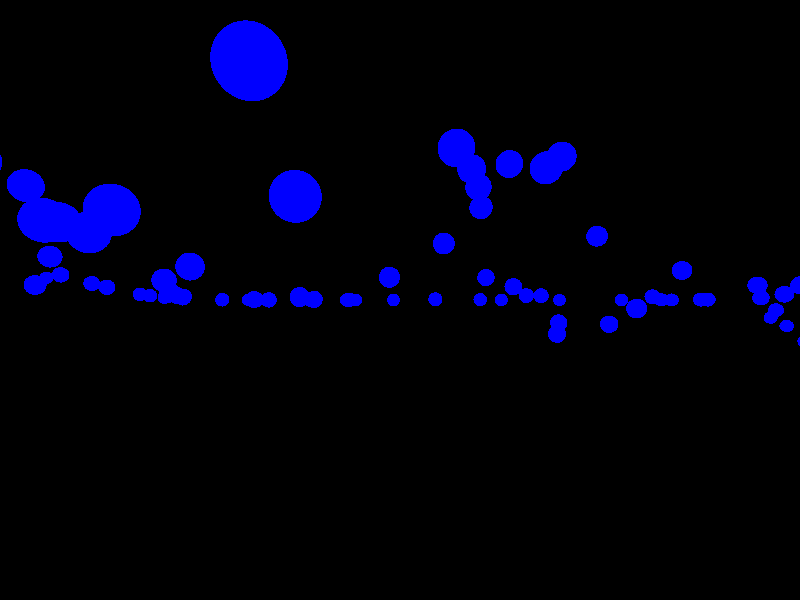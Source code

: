 union {
  sphere
  {
    <-13.000000,-0.017315,-13.400000>, 0.2
    texture{ pigment{ rgb<0.000000,0.000000,1.000000> } }
  }
  sphere
  {
    <10.200000,0.511480,-9.600000>, 0.2
    texture{ pigment{ rgb<0.000000,0.000000,1.000000> } }
  }
  sphere
  {
    <16.000000,0.391421,-4.600000>, 0.2
    texture{ pigment{ rgb<0.000000,0.000000,1.000000> } }
  }
  sphere
  {
    <-16.200000,0.000813,0.400000>, 0.2
    texture{ pigment{ rgb<0.000000,0.000000,1.000000> } }
  }
  sphere
  {
    <-3.400000,0.012496,14.000000>, 0.2
    texture{ pigment{ rgb<0.000000,0.000000,1.000000> } }
  }
  sphere
  {
    <-15.600000,0.000189,-2.200000>, 0.2
    texture{ pigment{ rgb<0.000000,0.000000,1.000000> } }
  }
  sphere
  {
    <7.400000,0.010811,-17.600000>, 0.2
    texture{ pigment{ rgb<0.000000,0.000000,1.000000> } }
  }
  sphere
  {
    <-0.200000,1.231775,-6.400000>, 0.2
    texture{ pigment{ rgb<0.000000,0.000000,1.000000> } }
  }
  sphere
  {
    <18.200000,1.353447,1.400000>, 0.2
    texture{ pigment{ rgb<0.000000,0.000000,1.000000> } }
  }
  sphere
  {
    <18.200000,1.651952,-0.200000>, 0.2
    texture{ pigment{ rgb<0.000000,0.000000,1.000000> } }
  }
  sphere
  {
    <-16.200000,2.607938,-12.800000>, 0.2
    texture{ pigment{ rgb<0.000000,0.000000,1.000000> } }
  }
  sphere
  {
    <-8.800000,2.309317,5.000000>, 0.2
    texture{ pigment{ rgb<0.000000,0.000000,1.000000> } }
  }
  sphere
  {
    <-19.000000,0.125892,7.200000>, 0.2
    texture{ pigment{ rgb<0.000000,0.000000,1.000000> } }
  }
  sphere
  {
    <7.800000,2.655475,-4.800000>, 0.2
    texture{ pigment{ rgb<0.000000,0.000000,1.000000> } }
  }
  sphere
  {
    <-4.800000,0.021436,-5.800000>, 0.2
    texture{ pigment{ rgb<0.000000,0.000000,1.000000> } }
  }
  sphere
  {
    <19.600000,-1.155915,5.000000>, 0.2
    texture{ pigment{ rgb<0.000000,0.000000,1.000000> } }
  }
  sphere
  {
    <-18.600000,-0.094427,-8.200000>, 0.2
    texture{ pigment{ rgb<0.000000,0.000000,1.000000> } }
  }
  sphere
  {
    <-2.600000,0.000295,17.400000>, 0.2
    texture{ pigment{ rgb<0.000000,0.000000,1.000000> } }
  }
  sphere
  {
    <16.000000,1.742410,9.800000>, 0.2
    texture{ pigment{ rgb<0.000000,0.000000,1.000000> } }
  }
  sphere
  {
    <-12.600000,-0.236121,-9.800000>, 0.2
    texture{ pigment{ rgb<0.000000,0.000000,1.000000> } }
  }
  sphere
  {
    <13.200000,1.984635,-7.200000>, 0.2
    texture{ pigment{ rgb<0.000000,0.000000,1.000000> } }
  }
  sphere
  {
    <19.200000,0.405962,-13.400000>, 0.2
    texture{ pigment{ rgb<0.000000,0.000000,1.000000> } }
  }
  sphere
  {
    <-13.200000,1.040852,18.600000>, 0.2
    texture{ pigment{ rgb<0.000000,0.000000,1.000000> } }
  }
  sphere
  {
    <5.000000,0.039457,-11.800000>, 0.2
    texture{ pigment{ rgb<0.000000,0.000000,1.000000> } }
  }
  sphere
  {
    <-4.000000,-0.485255,-9.000000>, 0.2
    texture{ pigment{ rgb<0.000000,0.000000,1.000000> } }
  }
  sphere
  {
    <1.000000,0.186870,-15.000000>, 0.2
    texture{ pigment{ rgb<0.000000,0.000000,1.000000> } }
  }
  sphere
  {
    <5.400000,0.039261,-15.800000>, 0.2
    texture{ pigment{ rgb<0.000000,0.000000,1.000000> } }
  }
  sphere
  {
    <-12.000000,-0.272487,-13.200000>, 0.2
    texture{ pigment{ rgb<0.000000,0.000000,1.000000> } }
  }
  sphere
  {
    <-6.800000,2.021884,1.200000>, 0.2
    texture{ pigment{ rgb<0.000000,0.000000,1.000000> } }
  }
  sphere
  {
    <5.600000,0.312458,-0.600000>, 0.2
    texture{ pigment{ rgb<0.000000,0.000000,1.000000> } }
  }
  sphere
  {
    <-13.800000,0.001727,-0.800000>, 0.2
    texture{ pigment{ rgb<0.000000,0.000000,1.000000> } }
  }
  sphere
  {
    <4.600000,-0.213667,3.600000>, 0.2
    texture{ pigment{ rgb<0.000000,0.000000,1.000000> } }
  }
  sphere
  {
    <10.000000,-0.000581,-16.800000>, 0.2
    texture{ pigment{ rgb<0.000000,0.000000,1.000000> } }
  }
  sphere
  {
    <-14.800000,0.046354,2.200000>, 0.2
    texture{ pigment{ rgb<0.000000,0.000000,1.000000> } }
  }
  sphere
  {
    <-8.800000,0.407150,-13.200000>, 0.2
    texture{ pigment{ rgb<0.000000,0.000000,1.000000> } }
  }
  sphere
  {
    <6.400000,1.688200,-5.000000>, 0.2
    texture{ pigment{ rgb<0.000000,0.000000,1.000000> } }
  }
  sphere
  {
    <-3.400000,0.003808,15.600000>, 0.2
    texture{ pigment{ rgb<0.000000,0.000000,1.000000> } }
  }
  sphere
  {
    <17.800000,0.422052,11.400000>, 0.2
    texture{ pigment{ rgb<0.000000,0.000000,1.000000> } }
  }
  sphere
  {
    <-1.000000,0.851593,-6.400000>, 0.2
    texture{ pigment{ rgb<0.000000,0.000000,1.000000> } }
  }
  sphere
  {
    <19.800000,0.051398,-15.200000>, 0.2
    texture{ pigment{ rgb<0.000000,0.000000,1.000000> } }
  }
  sphere
  {
    <8.600000,0.002271,-19.200000>, 0.2
    texture{ pigment{ rgb<0.000000,0.000000,1.000000> } }
  }
  sphere
  {
    <-13.000000,-0.031004,-6.600000>, 0.2
    texture{ pigment{ rgb<0.000000,0.000000,1.000000> } }
  }
  sphere
  {
    <-12.000000,0.061102,17.600000>, 0.2
    texture{ pigment{ rgb<0.000000,0.000000,1.000000> } }
  }
  sphere
  {
    <15.400000,0.603529,-4.800000>, 0.2
    texture{ pigment{ rgb<0.000000,0.000000,1.000000> } }
  }
  sphere
  {
    <-19.800000,-0.677165,-18.000000>, 0.2
    texture{ pigment{ rgb<0.000000,0.000000,1.000000> } }
  }
  sphere
  {
    <19.400000,0.000312,-19.400000>, 0.2
    texture{ pigment{ rgb<0.000000,0.000000,1.000000> } }
  }
  sphere
  {
    <-12.200000,0.324862,12.400000>, 0.2
    texture{ pigment{ rgb<0.000000,0.000000,1.000000> } }
  }
  sphere
  {
    <5.200000,0.157310,-17.400000>, 0.2
    texture{ pigment{ rgb<0.000000,0.000000,1.000000> } }
  }
  sphere
  {
    <9.600000,0.060716,16.000000>, 0.2
    texture{ pigment{ rgb<0.000000,0.000000,1.000000> } }
  }
  sphere
  {
    <12.600000,0.822946,-2.000000>, 0.2
    texture{ pigment{ rgb<0.000000,0.000000,1.000000> } }
  }
  sphere
  {
    <18.400000,0.000309,-19.600000>, 0.2
    texture{ pigment{ rgb<0.000000,0.000000,1.000000> } }
  }
  sphere
  {
    <-6.000000,0.621378,-19.200000>, 0.2
    texture{ pigment{ rgb<0.000000,0.000000,1.000000> } }
  }
  sphere
  {
    <12.000000,-1.234161,17.800000>, 0.2
    texture{ pigment{ rgb<0.000000,0.000000,1.000000> } }
  }
  sphere
  {
    <-4.000000,0.334792,10.200000>, 0.2
    texture{ pigment{ rgb<0.000000,0.000000,1.000000> } }
  }
  sphere
  {
    <-0.800000,0.793006,4.600000>, 0.2
    texture{ pigment{ rgb<0.000000,0.000000,1.000000> } }
  }
  sphere
  {
    <14.400000,2.213384,10.800000>, 0.2
    texture{ pigment{ rgb<0.000000,0.000000,1.000000> } }
  }
  sphere
  {
    <13.800000,0.793222,-10.000000>, 0.2
    texture{ pigment{ rgb<0.000000,0.000000,1.000000> } }
  }
  sphere
  {
    <12.800000,1.122638,-3.400000>, 0.2
    texture{ pigment{ rgb<0.000000,0.000000,1.000000> } }
  }
  sphere
  {
    <19.200000,1.125204,-10.400000>, 0.2
    texture{ pigment{ rgb<0.000000,0.000000,1.000000> } }
  }
  sphere
  {
    <-10.800000,2.623882,5.400000>, 0.2
    texture{ pigment{ rgb<0.000000,0.000000,1.000000> } }
  }
  sphere
  {
    <-8.200000,0.489902,-13.400000>, 0.2
    texture{ pigment{ rgb<0.000000,0.000000,1.000000> } }
  }
  sphere
  {
    <-2.800000,-0.288424,-10.400000>, 0.2
    texture{ pigment{ rgb<0.000000,0.000000,1.000000> } }
  }
  sphere
  {
    <4.400000,0.642080,-4.600000>, 0.2
    texture{ pigment{ rgb<0.000000,0.000000,1.000000> } }
  }
  sphere
  {
    <-1.600000,0.000280,18.000000>, 0.2
    texture{ pigment{ rgb<0.000000,0.000000,1.000000> } }
  }
  sphere
  {
    <15.800000,1.026267,13.800000>, 0.2
    texture{ pigment{ rgb<0.000000,0.000000,1.000000> } }
  }
  sphere
  {
    <2.600000,0.304759,13.800000>, 0.2
    texture{ pigment{ rgb<0.000000,0.000000,1.000000> } }
  }
  sphere
  {
    <-4.600000,1.408926,7.400000>, 0.2
    texture{ pigment{ rgb<0.000000,0.000000,1.000000> } }
  }
  sphere
  {
    <-17.000000,-0.576394,17.600000>, 0.2
    texture{ pigment{ rgb<0.000000,0.000000,1.000000> } }
  }
  sphere
  {
    <3.400000,-1.585330,2.600000>, 0.2
    texture{ pigment{ rgb<0.000000,0.000000,1.000000> } }
  }
  sphere
  {
    <-11.400000,3.065513,-17.200000>, 0.2
    texture{ pigment{ rgb<0.000000,0.000000,1.000000> } }
  }
  sphere
  {
    <-18.800000,0.000022,-1.400000>, 0.2
    texture{ pigment{ rgb<0.000000,0.000000,1.000000> } }
  }
  sphere
  {
    <-5.000000,1.223088,-17.800000>, 0.2
    texture{ pigment{ rgb<0.000000,0.000000,1.000000> } }
  }
  sphere
  {
    <-5.000000,1.684680,7.200000>, 0.2
    texture{ pigment{ rgb<0.000000,0.000000,1.000000> } }
  }
  sphere
  {
    <-7.200000,2.437326,8.200000>, 0.2
    texture{ pigment{ rgb<0.000000,0.000000,1.000000> } }
  }
  sphere
  {
    <1.400000,1.603465,10.400000>, 0.2
    texture{ pigment{ rgb<0.000000,0.000000,1.000000> } }
  }
  sphere
  {
    <4.600000,0.296163,5.200000>, 0.2
    texture{ pigment{ rgb<0.000000,0.000000,1.000000> } }
  }
  sphere
  {
    <12.000000,0.009707,-14.400000>, 0.2
    texture{ pigment{ rgb<0.000000,0.000000,1.000000> } }
  }
  sphere
  {
    <-2.000000,0.269489,-9.200000>, 0.2
    texture{ pigment{ rgb<0.000000,0.000000,1.000000> } }
  }
  sphere
  {
    <9.600000,0.630474,7.800000>, 0.2
    texture{ pigment{ rgb<0.000000,0.000000,1.000000> } }
  }
  sphere
  {
    <1.000000,1.833058,8.400000>, 0.2
    texture{ pigment{ rgb<0.000000,0.000000,1.000000> } }
  }
  sphere
  {
    <-13.400000,0.519137,4.000000>, 0.2
    texture{ pigment{ rgb<0.000000,0.000000,1.000000> } }
  }
  sphere
  {
    <16.800000,1.519495,8.600000>, 0.2
    texture{ pigment{ rgb<0.000000,0.000000,1.000000> } }
  }
  sphere
  {
    <-9.000000,0.363885,-0.600000>, 0.2
    texture{ pigment{ rgb<0.000000,0.000000,1.000000> } }
  }
  sphere
  {
    <-19.000000,1.490905,12.800000>, 0.2
    texture{ pigment{ rgb<0.000000,0.000000,1.000000> } }
  }
  sphere
  {
    <-11.000000,1.679854,-15.800000>, 0.2
    texture{ pigment{ rgb<0.000000,0.000000,1.000000> } }
  }
  sphere
  {
    <-12.600000,0.314855,2.600000>, 0.2
    texture{ pigment{ rgb<0.000000,0.000000,1.000000> } }
  }
  sphere
  {
    <13.200000,1.910619,11.600000>, 0.2
    texture{ pigment{ rgb<0.000000,0.000000,1.000000> } }
  }
  sphere
  {
    <15.600000,1.416194,6.000000>, 0.2
    texture{ pigment{ rgb<0.000000,0.000000,1.000000> } }
  }
  sphere
  {
    <13.200000,0.761904,15.200000>, 0.2
    texture{ pigment{ rgb<0.000000,0.000000,1.000000> } }
  }
  sphere
  {
    <1.000000,2.002393,-0.800000>, 0.2
    texture{ pigment{ rgb<0.000000,0.000000,1.000000> } }
  }
  sphere
  {
    <7.800000,1.357374,1.800000>, 0.2
    texture{ pigment{ rgb<0.000000,0.000000,1.000000> } }
  }
  sphere
  {
    <11.400000,0.729624,2.000000>, 0.2
    texture{ pigment{ rgb<0.000000,0.000000,1.000000> } }
  }
  sphere
  {
    <-19.200000,0.177673,-7.800000>, 0.2
    texture{ pigment{ rgb<0.000000,0.000000,1.000000> } }
  }
  sphere
  {
    <13.200000,2.092203,11.200000>, 0.2
    texture{ pigment{ rgb<0.000000,0.000000,1.000000> } }
  }
  sphere
  {
    <-14.400000,0.066433,2.200000>, 0.2
    texture{ pigment{ rgb<0.000000,0.000000,1.000000> } }
  }
  sphere
  {
    <14.400000,-1.546022,-16.400000>, 0.2
    texture{ pigment{ rgb<0.000000,0.000000,1.000000> } }
  }
  sphere
  {
    <15.000000,-0.274150,-15.400000>, 0.2
    texture{ pigment{ rgb<0.000000,0.000000,1.000000> } }
  }
  sphere
  {
    <2.400000,0.537955,-10.400000>, 0.2
    texture{ pigment{ rgb<0.000000,0.000000,1.000000> } }
  }
  sphere
  {
    <-14.000000,0.011550,-5.000000>, 0.2
    texture{ pigment{ rgb<0.000000,0.000000,1.000000> } }
  }
  sphere
  {
    <1.800000,1.256037,-9.200000>, 0.2
    texture{ pigment{ rgb<0.000000,0.000000,1.000000> } }
  }
  sphere
  {
    <14.600000,1.370334,12.800000>, 0.2
    texture{ pigment{ rgb<0.000000,0.000000,1.000000> } }
  }
  sphere
  {
    <-3.600000,0.007979,15.000000>, 0.2
    texture{ pigment{ rgb<0.000000,0.000000,1.000000> } }
  }
  sphere
  {
    <-11.400000,0.005747,-2.600000>, 0.2
    texture{ pigment{ rgb<0.000000,0.000000,1.000000> } }
  }
  sphere
  {
    <3.800000,1.233072,11.600000>, 0.2
    texture{ pigment{ rgb<0.000000,0.000000,1.000000> } }
  }
  sphere
  {
    <-2.000000,0.015514,14.000000>, 0.2
    texture{ pigment{ rgb<0.000000,0.000000,1.000000> } }
  }
  sphere
  {
    <-7.200000,2.444895,6.000000>, 0.2
    texture{ pigment{ rgb<0.000000,0.000000,1.000000> } }
  }
  sphere
  {
    <-18.800000,0.003677,20.000000>, 0.2
    texture{ pigment{ rgb<0.000000,0.000000,1.000000> } }
  }
  sphere
  {
    <-14.400000,1.164911,-12.600000>, 0.2
    texture{ pigment{ rgb<0.000000,0.000000,1.000000> } }
  }
  sphere
  {
    <10.600000,1.080066,8.200000>, 0.2
    texture{ pigment{ rgb<0.000000,0.000000,1.000000> } }
  }
  sphere
  {
    <-7.200000,1.794541,3.200000>, 0.2
    texture{ pigment{ rgb<0.000000,0.000000,1.000000> } }
  }
  sphere
  {
    <-3.000000,0.000186,18.000000>, 0.2
    texture{ pigment{ rgb<0.000000,0.000000,1.000000> } }
  }
  sphere
  {
    <15.600000,0.779499,-2.400000>, 0.2
    texture{ pigment{ rgb<0.000000,0.000000,1.000000> } }
  }
  sphere
  {
    <-14.400000,2.799961,12.000000>, 0.2
    texture{ pigment{ rgb<0.000000,0.000000,1.000000> } }
  }
  sphere
  {
    <-7.200000,0.080976,18.400000>, 0.2
    texture{ pigment{ rgb<0.000000,0.000000,1.000000> } }
  }
  sphere
  {
    <3.800000,0.116664,16.200000>, 0.2
    texture{ pigment{ rgb<0.000000,0.000000,1.000000> } }
  }
  sphere
  {
    <-11.600000,-1.564119,-8.000000>, 0.2
    texture{ pigment{ rgb<0.000000,0.000000,1.000000> } }
  }
  sphere
  {
    <-13.800000,0.694595,5.000000>, 0.2
    texture{ pigment{ rgb<0.000000,0.000000,1.000000> } }
  }
  sphere
  {
    <9.000000,0.000795,-18.000000>, 0.2
    texture{ pigment{ rgb<0.000000,0.000000,1.000000> } }
  }
  sphere
  {
    <-13.400000,0.002700,-0.800000>, 0.2
    texture{ pigment{ rgb<0.000000,0.000000,1.000000> } }
  }
  sphere
  {
    <-1.600000,0.578814,-6.400000>, 0.2
    texture{ pigment{ rgb<0.000000,0.000000,1.000000> } }
  }
  sphere
  {
    <-6.800000,-1.364411,-9.200000>, 0.2
    texture{ pigment{ rgb<0.000000,0.000000,1.000000> } }
  }
  sphere
  {
    <3.000000,1.166630,-5.800000>, 0.2
    texture{ pigment{ rgb<0.000000,0.000000,1.000000> } }
  }
  sphere
  {
    <5.200000,0.476904,5.000000>, 0.2
    texture{ pigment{ rgb<0.000000,0.000000,1.000000> } }
  }
  sphere
  {
    <-7.200000,0.064292,-3.600000>, 0.2
    texture{ pigment{ rgb<0.000000,0.000000,1.000000> } }
  }
  sphere
  {
    <18.600000,0.023434,18.800000>, 0.2
    texture{ pigment{ rgb<0.000000,0.000000,1.000000> } }
  }
  sphere
  {
    <-2.400000,1.110407,-17.200000>, 0.2
    texture{ pigment{ rgb<0.000000,0.000000,1.000000> } }
  }
  sphere
  {
    <3.200000,0.002238,19.000000>, 0.2
    texture{ pigment{ rgb<0.000000,0.000000,1.000000> } }
  }
  sphere
  {
    <10.400000,0.026452,-12.400000>, 0.2
    texture{ pigment{ rgb<0.000000,0.000000,1.000000> } }
  }
  sphere
  {
    <0.600000,1.169990,-9.200000>, 0.2
    texture{ pigment{ rgb<0.000000,0.000000,1.000000> } }
  }
  sphere
  {
    <0.600000,0.948928,-9.600000>, 0.2
    texture{ pigment{ rgb<0.000000,0.000000,1.000000> } }
  }
  sphere
  {
    <-7.600000,0.003465,-5.400000>, 0.2
    texture{ pigment{ rgb<0.000000,0.000000,1.000000> } }
  }
  sphere
  {
    <-13.400000,0.011314,-5.400000>, 0.2
    texture{ pigment{ rgb<0.000000,0.000000,1.000000> } }
  }
  sphere
  {
    <-13.000000,1.391152,-17.400000>, 0.2
    texture{ pigment{ rgb<0.000000,0.000000,1.000000> } }
  }
  sphere
  {
    <11.000000,0.844574,0.000000>, 0.2
    texture{ pigment{ rgb<0.000000,0.000000,1.000000> } }
  }
  sphere
  {
    <6.800000,0.088362,16.200000>, 0.2
    texture{ pigment{ rgb<0.000000,0.000000,1.000000> } }
  }
  sphere
  {
    <0.800000,0.335191,-15.600000>, 0.2
    texture{ pigment{ rgb<0.000000,0.000000,1.000000> } }
  }
  sphere
  {
    <-19.600000,-0.039214,17.600000>, 0.2
    texture{ pigment{ rgb<0.000000,0.000000,1.000000> } }
  }
  sphere
  {
    <-8.200000,-1.200565,-9.000000>, 0.2
    texture{ pigment{ rgb<0.000000,0.000000,1.000000> } }
  }
  sphere
  {
    <-7.800000,1.332957,0.800000>, 0.2
    texture{ pigment{ rgb<0.000000,0.000000,1.000000> } }
  }
  sphere
  {
    <18.600000,0.014576,19.200000>, 0.2
    texture{ pigment{ rgb<0.000000,0.000000,1.000000> } }
  }
  sphere
  {
    <1.200000,1.131273,-5.800000>, 0.2
    texture{ pigment{ rgb<0.000000,0.000000,1.000000> } }
  }
  sphere
  {
    <1.000000,1.655824,-6.400000>, 0.2
    texture{ pigment{ rgb<0.000000,0.000000,1.000000> } }
  }
  sphere
  {
    <-3.000000,0.479169,8.600000>, 0.2
    texture{ pigment{ rgb<0.000000,0.000000,1.000000> } }
  }
  sphere
  {
    <12.800000,0.323603,-11.200000>, 0.2
    texture{ pigment{ rgb<0.000000,0.000000,1.000000> } }
  }
  sphere
  {
    <16.600000,1.829929,0.800000>, 0.2
    texture{ pigment{ rgb<0.000000,0.000000,1.000000> } }
  }
  sphere
  {
    <8.600000,0.146119,-10.600000>, 0.2
    texture{ pigment{ rgb<0.000000,0.000000,1.000000> } }
  }
  sphere
  {
    <17.800000,0.445426,10.800000>, 0.2
    texture{ pigment{ rgb<0.000000,0.000000,1.000000> } }
  }
  sphere
  {
    <-6.600000,0.315646,-2.400000>, 0.2
    texture{ pigment{ rgb<0.000000,0.000000,1.000000> } }
  }
  sphere
  {
    <-11.400000,0.001770,-3.600000>, 0.2
    texture{ pigment{ rgb<0.000000,0.000000,1.000000> } }
  }
  sphere
  {
    <-18.400000,0.006989,19.800000>, 0.2
    texture{ pigment{ rgb<0.000000,0.000000,1.000000> } }
  }
  sphere
  {
    <-16.000000,0.238674,18.600000>, 0.2
    texture{ pigment{ rgb<0.000000,0.000000,1.000000> } }
  }
  sphere
  {
    <-4.000000,1.876381,-16.400000>, 0.2
    texture{ pigment{ rgb<0.000000,0.000000,1.000000> } }
  }
  sphere
  {
    <-19.800000,0.045630,-6.000000>, 0.2
    texture{ pigment{ rgb<0.000000,0.000000,1.000000> } }
  }
  sphere
  {
    <-11.800000,0.013123,-1.200000>, 0.2
    texture{ pigment{ rgb<0.000000,0.000000,1.000000> } }
  }
  sphere
  {
    <-11.400000,5.056843,7.800000>, 0.2
    texture{ pigment{ rgb<0.000000,0.000000,1.000000> } }
  }
  sphere
  {
    <-0.800000,1.165696,-18.400000>, 0.2
    texture{ pigment{ rgb<0.000000,0.000000,1.000000> } }
  }
  sphere
  {
    <6.400000,0.799936,2.000000>, 0.2
    texture{ pigment{ rgb<0.000000,0.000000,1.000000> } }
  }
  sphere
  {
    <-0.200000,0.432359,11.400000>, 0.2
    texture{ pigment{ rgb<0.000000,0.000000,1.000000> } }
  }
  sphere
  {
    <19.800000,0.009502,18.400000>, 0.2
    texture{ pigment{ rgb<0.000000,0.000000,1.000000> } }
  }
  sphere
  {
    <-5.000000,0.001450,19.800000>, 0.2
    texture{ pigment{ rgb<0.000000,0.000000,1.000000> } }
  }
  sphere
  {
    <16.200000,0.140466,18.600000>, 0.2
    texture{ pigment{ rgb<0.000000,0.000000,1.000000> } }
  }
  sphere
  {
    <5.000000,0.139187,-10.600000>, 0.2
    texture{ pigment{ rgb<0.000000,0.000000,1.000000> } }
  }
  sphere
  {
    <13.200000,-1.530316,18.600000>, 0.2
    texture{ pigment{ rgb<0.000000,0.000000,1.000000> } }
  }
  sphere
  {
    <-7.600000,0.330239,15.600000>, 0.2
    texture{ pigment{ rgb<0.000000,0.000000,1.000000> } }
  }
  sphere
  {
    <4.800000,-0.557257,13.800000>, 0.2
    texture{ pigment{ rgb<0.000000,0.000000,1.000000> } }
  }
  sphere
  {
    <-13.200000,-0.210558,-8.200000>, 0.2
    texture{ pigment{ rgb<0.000000,0.000000,1.000000> } }
  }
  sphere
  {
    <-4.400000,-1.817582,-10.200000>, 0.2
    texture{ pigment{ rgb<0.000000,0.000000,1.000000> } }
  }
  sphere
  {
    <-15.000000,0.114083,-16.800000>, 0.2
    texture{ pigment{ rgb<0.000000,0.000000,1.000000> } }
  }
  sphere
  {
    <1.800000,1.630135,7.400000>, 0.2
    texture{ pigment{ rgb<0.000000,0.000000,1.000000> } }
  }
  sphere
  {
    <8.800000,0.325142,13.200000>, 0.2
    texture{ pigment{ rgb<0.000000,0.000000,1.000000> } }
  }
  sphere
  {
    <8.600000,0.908727,-8.600000>, 0.2
    texture{ pigment{ rgb<0.000000,0.000000,1.000000> } }
  }
  sphere
  {
    <-3.000000,0.652542,5.800000>, 0.2
    texture{ pigment{ rgb<0.000000,0.000000,1.000000> } }
  }
  sphere
  {
    <-18.600000,0.100260,-6.600000>, 0.2
    texture{ pigment{ rgb<0.000000,0.000000,1.000000> } }
  }
  sphere
  {
    <-17.400000,2.657842,-13.200000>, 0.2
    texture{ pigment{ rgb<0.000000,0.000000,1.000000> } }
  }
  sphere
  {
    <11.600000,0.553968,5.600000>, 0.2
    texture{ pigment{ rgb<0.000000,0.000000,1.000000> } }
  }
  sphere
  {
    <5.200000,0.035114,-11.800000>, 0.2
    texture{ pigment{ rgb<0.000000,0.000000,1.000000> } }
  }
  sphere
  {
    <-7.200000,1.847953,2.800000>, 0.2
    texture{ pigment{ rgb<0.000000,0.000000,1.000000> } }
  }
  sphere
  {
    <-14.000000,0.914145,-12.400000>, 0.2
    texture{ pigment{ rgb<0.000000,0.000000,1.000000> } }
  }
  sphere
  {
    <3.600000,-0.262543,4.200000>, 0.2
    texture{ pigment{ rgb<0.000000,0.000000,1.000000> } }
  }
  sphere
  {
    <-6.400000,0.795466,11.000000>, 0.2
    texture{ pigment{ rgb<0.000000,0.000000,1.000000> } }
  }
  sphere
  {
    <16.200000,1.829009,0.000000>, 0.2
    texture{ pigment{ rgb<0.000000,0.000000,1.000000> } }
  }
  sphere
  {
    <-8.200000,0.439977,16.000000>, 0.2
    texture{ pigment{ rgb<0.000000,0.000000,1.000000> } }
  }
  sphere
  {
    <-17.400000,3.340432,-11.000000>, 0.2
    texture{ pigment{ rgb<0.000000,0.000000,1.000000> } }
  }
  sphere
  {
    <4.400000,0.109113,-11.200000>, 0.2
    texture{ pigment{ rgb<0.000000,0.000000,1.000000> } }
  }
  sphere
  {
    <-17.000000,0.032381,-5.000000>, 0.2
    texture{ pigment{ rgb<0.000000,0.000000,1.000000> } }
  }
  sphere
  {
    <14.800000,0.637592,-2.600000>, 0.2
    texture{ pigment{ rgb<0.000000,0.000000,1.000000> } }
  }
  sphere
  {
    <16.600000,0.346871,-6.000000>, 0.2
    texture{ pigment{ rgb<0.000000,0.000000,1.000000> } }
  }
  sphere
  {
    <19.200000,0.127226,12.400000>, 0.2
    texture{ pigment{ rgb<0.000000,0.000000,1.000000> } }
  }
  sphere
  {
    <19.800000,-0.306650,2.600000>, 0.2
    texture{ pigment{ rgb<0.000000,0.000000,1.000000> } }
  }
  sphere
  {
    <-7.400000,0.126176,17.800000>, 0.2
    texture{ pigment{ rgb<0.000000,0.000000,1.000000> } }
  }
  sphere
  {
    <4.000000,0.167052,-11.000000>, 0.2
    texture{ pigment{ rgb<0.000000,0.000000,1.000000> } }
  }
  sphere
  {
    <-20.000000,0.595526,-14.400000>, 0.2
    texture{ pigment{ rgb<0.000000,0.000000,1.000000> } }
  }
  sphere
  {
    <1.000000,2.193588,-0.200000>, 0.2
    texture{ pigment{ rgb<0.000000,0.000000,1.000000> } }
  }
  sphere
  {
    <2.800000,0.113372,-15.000000>, 0.2
    texture{ pigment{ rgb<0.000000,0.000000,1.000000> } }
  }
  sphere
  {
    <0.600000,1.620198,6.400000>, 0.2
    texture{ pigment{ rgb<0.000000,0.000000,1.000000> } }
  }
  sphere
  {
    <-3.800000,0.055564,-7.400000>, 0.2
    texture{ pigment{ rgb<0.000000,0.000000,1.000000> } }
  }
  sphere
  {
    <6.000000,0.629403,12.800000>, 0.2
    texture{ pigment{ rgb<0.000000,0.000000,1.000000> } }
  }
  sphere
  {
    <-13.000000,0.001706,-1.600000>, 0.2
    texture{ pigment{ rgb<0.000000,0.000000,1.000000> } }
  }
  sphere
  {
    <-0.400000,1.472170,-19.400000>, 0.2
    texture{ pigment{ rgb<0.000000,0.000000,1.000000> } }
  }
  sphere
  {
    <-11.600000,4.834506,8.600000>, 0.2
    texture{ pigment{ rgb<0.000000,0.000000,1.000000> } }
  }
  sphere
  {
    <15.000000,0.620570,-2.800000>, 0.2
    texture{ pigment{ rgb<0.000000,0.000000,1.000000> } }
  }
  sphere
  {
    <7.400000,1.787271,-7.000000>, 0.2
    texture{ pigment{ rgb<0.000000,0.000000,1.000000> } }
  }
  sphere
  {
    <-6.200000,0.003470,-6.000000>, 0.2
    texture{ pigment{ rgb<0.000000,0.000000,1.000000> } }
  }
  sphere
  {
    <2.000000,1.585594,-6.200000>, 0.2
    texture{ pigment{ rgb<0.000000,0.000000,1.000000> } }
  }
  sphere
  {
    <-17.200000,0.400068,7.400000>, 0.2
    texture{ pigment{ rgb<0.000000,0.000000,1.000000> } }
  }
  sphere
  {
    <-12.800000,1.424453,15.800000>, 0.2
    texture{ pigment{ rgb<0.000000,0.000000,1.000000> } }
  }
  sphere
  {
    <9.600000,0.442534,12.000000>, 0.2
    texture{ pigment{ rgb<0.000000,0.000000,1.000000> } }
  }
  sphere
  {
    <-0.200000,0.000261,19.000000>, 0.2
    texture{ pigment{ rgb<0.000000,0.000000,1.000000> } }
  }
  sphere
  {
    <-8.600000,-0.055145,-11.800000>, 0.2
    texture{ pigment{ rgb<0.000000,0.000000,1.000000> } }
  }
  sphere
  {
    <-13.000000,0.001984,-15.400000>, 0.2
    texture{ pigment{ rgb<0.000000,0.000000,1.000000> } }
  }
  sphere
  {
    <10.600000,0.902051,0.400000>, 0.2
    texture{ pigment{ rgb<0.000000,0.000000,1.000000> } }
  }
  sphere
  {
    <8.200000,0.000444,-15.000000>, 0.2
    texture{ pigment{ rgb<0.000000,0.000000,1.000000> } }
  }
  sphere
  {
    <-7.400000,0.304046,12.200000>, 0.2
    texture{ pigment{ rgb<0.000000,0.000000,1.000000> } }
  }
  sphere
  {
    <-2.200000,0.688542,4.600000>, 0.2
    texture{ pigment{ rgb<0.000000,0.000000,1.000000> } }
  }
  sphere
  {
    <-15.000000,0.532060,5.600000>, 0.2
    texture{ pigment{ rgb<0.000000,0.000000,1.000000> } }
  }
  sphere
  {
    <1.600000,1.993198,8.800000>, 0.2
    texture{ pigment{ rgb<0.000000,0.000000,1.000000> } }
  }
  sphere
  {
    <1.200000,0.611511,-16.400000>, 0.2
    texture{ pigment{ rgb<0.000000,0.000000,1.000000> } }
  }
  sphere
  {
    <16.000000,1.296262,-12.400000>, 0.2
    texture{ pigment{ rgb<0.000000,0.000000,1.000000> } }
  }
  sphere
  {
    <10.800000,2.499221,-4.800000>, 0.2
    texture{ pigment{ rgb<0.000000,0.000000,1.000000> } }
  }
  sphere
  {
    <10.000000,0.016176,-12.600000>, 0.2
    texture{ pigment{ rgb<0.000000,0.000000,1.000000> } }
  }
  sphere
  {
    <12.800000,0.420376,0.600000>, 0.2
    texture{ pigment{ rgb<0.000000,0.000000,1.000000> } }
  }
  sphere
  {
    <-7.600000,-0.678449,-11.200000>, 0.2
    texture{ pigment{ rgb<0.000000,0.000000,1.000000> } }
  }
  sphere
  {
    <7.200000,0.001261,-14.600000>, 0.2
    texture{ pigment{ rgb<0.000000,0.000000,1.000000> } }
  }
  sphere
  {
    <-4.400000,1.773655,-16.800000>, 0.2
    texture{ pigment{ rgb<0.000000,0.000000,1.000000> } }
  }
  sphere
  {
    <2.800000,0.031441,-13.200000>, 0.2
    texture{ pigment{ rgb<0.000000,0.000000,1.000000> } }
  }
  sphere
  {
    <18.400000,0.665437,2.400000>, 0.2
    texture{ pigment{ rgb<0.000000,0.000000,1.000000> } }
  }
  sphere
  {
    <9.200000,0.000276,-16.800000>, 0.2
    texture{ pigment{ rgb<0.000000,0.000000,1.000000> } }
  }
  sphere
  {
    <3.600000,-0.784538,13.800000>, 0.2
    texture{ pigment{ rgb<0.000000,0.000000,1.000000> } }
  }
  sphere
  {
    <-15.000000,-0.722515,-19.600000>, 0.2
    texture{ pigment{ rgb<0.000000,0.000000,1.000000> } }
  }
  sphere
  {
    <17.000000,0.029530,19.600000>, 0.2
    texture{ pigment{ rgb<0.000000,0.000000,1.000000> } }
  }
  sphere
  {
    <13.800000,-0.034446,-19.800000>, 0.2
    texture{ pigment{ rgb<0.000000,0.000000,1.000000> } }
  }
  sphere
  {
    <13.200000,0.358833,2.200000>, 0.2
    texture{ pigment{ rgb<0.000000,0.000000,1.000000> } }
  }
  sphere
  {
    <-6.000000,0.047292,16.600000>, 0.2
    texture{ pigment{ rgb<0.000000,0.000000,1.000000> } }
  }
  sphere
  {
    <2.000000,0.520703,14.000000>, 0.2
    texture{ pigment{ rgb<0.000000,0.000000,1.000000> } }
  }
  sphere
  {
    <-10.200000,3.737689,-17.000000>, 0.2
    texture{ pigment{ rgb<0.000000,0.000000,1.000000> } }
  }
  sphere
  {
    <18.000000,1.673899,0.800000>, 0.2
    texture{ pigment{ rgb<0.000000,0.000000,1.000000> } }
  }
  sphere
  {
    <-13.600000,0.000343,-2.400000>, 0.2
    texture{ pigment{ rgb<0.000000,0.000000,1.000000> } }
  }
  sphere
  {
    <-13.000000,-0.170959,-15.200000>, 0.2
    texture{ pigment{ rgb<0.000000,0.000000,1.000000> } }
  }
  sphere
  {
    <3.400000,0.118704,16.200000>, 0.2
    texture{ pigment{ rgb<0.000000,0.000000,1.000000> } }
  }
  sphere
  {
    <8.800000,2.922975,-5.200000>, 0.2
    texture{ pigment{ rgb<0.000000,0.000000,1.000000> } }
  }
  sphere
  {
    <16.800000,0.396469,-6.800000>, 0.2
    texture{ pigment{ rgb<0.000000,0.000000,1.000000> } }
  }
  sphere
  {
    <18.200000,1.637633,0.600000>, 0.2
    texture{ pigment{ rgb<0.000000,0.000000,1.000000> } }
  }
  sphere
  {
    <-4.600000,0.147038,12.000000>, 0.2
    texture{ pigment{ rgb<0.000000,0.000000,1.000000> } }
  }
  sphere
  {
    <5.200000,0.000668,19.600000>, 0.2
    texture{ pigment{ rgb<0.000000,0.000000,1.000000> } }
  }
  sphere
  {
    <-11.400000,0.718065,19.400000>, 0.2
    texture{ pigment{ rgb<0.000000,0.000000,1.000000> } }
  }
  sphere
  {
    <-1.000000,1.902488,-1.800000>, 0.2
    texture{ pigment{ rgb<0.000000,0.000000,1.000000> } }
  }
  sphere
  {
    <9.800000,-0.000077,-16.200000>, 0.2
    texture{ pigment{ rgb<0.000000,0.000000,1.000000> } }
  }
  sphere
  {
    <19.600000,0.835958,-0.400000>, 0.2
    texture{ pigment{ rgb<0.000000,0.000000,1.000000> } }
  }
  sphere
  {
    <12.600000,-0.850909,19.600000>, 0.2
    texture{ pigment{ rgb<0.000000,0.000000,1.000000> } }
  }
  sphere
  {
    <-4.800000,1.372017,-14.000000>, 0.2
    texture{ pigment{ rgb<0.000000,0.000000,1.000000> } }
  }
  sphere
  {
    <-16.800000,3.422171,10.800000>, 0.2
    texture{ pigment{ rgb<0.000000,0.000000,1.000000> } }
  }
  sphere
  {
    <12.400000,-0.166160,16.800000>, 0.2
    texture{ pigment{ rgb<0.000000,0.000000,1.000000> } }
  }
  sphere
  {
    <-14.600000,0.370706,-15.600000>, 0.2
    texture{ pigment{ rgb<0.000000,0.000000,1.000000> } }
  }
  sphere
  {
    <-15.400000,1.400981,14.600000>, 0.2
    texture{ pigment{ rgb<0.000000,0.000000,1.000000> } }
  }
  sphere
  {
    <-3.200000,0.717240,5.400000>, 0.2
    texture{ pigment{ rgb<0.000000,0.000000,1.000000> } }
  }
  sphere
  {
    <-8.200000,-0.011964,-6.600000>, 0.2
    texture{ pigment{ rgb<0.000000,0.000000,1.000000> } }
  }
  sphere
  {
    <-20.000000,0.000172,3.400000>, 0.2
    texture{ pigment{ rgb<0.000000,0.000000,1.000000> } }
  }
  sphere
  {
    <17.400000,0.424639,3.800000>, 0.2
    texture{ pigment{ rgb<0.000000,0.000000,1.000000> } }
  }
  sphere
  {
    <-0.800000,1.270540,3.200000>, 0.2
    texture{ pigment{ rgb<0.000000,0.000000,1.000000> } }
  }
  sphere
  {
    <10.600000,2.569408,-4.600000>, 0.2
    texture{ pigment{ rgb<0.000000,0.000000,1.000000> } }
  }
  sphere
  {
    <-13.200000,0.672728,-19.800000>, 0.2
    texture{ pigment{ rgb<0.000000,0.000000,1.000000> } }
  }
  sphere
  {
    <-3.400000,0.776772,6.000000>, 0.2
    texture{ pigment{ rgb<0.000000,0.000000,1.000000> } }
  }
  sphere
  {
    <-14.400000,1.094811,-12.800000>, 0.2
    texture{ pigment{ rgb<0.000000,0.000000,1.000000> } }
  }
  sphere
  {
    <-11.800000,-0.816151,-9.800000>, 0.2
    texture{ pigment{ rgb<0.000000,0.000000,1.000000> } }
  }
  sphere
  {
    <9.000000,0.517991,8.000000>, 0.2
    texture{ pigment{ rgb<0.000000,0.000000,1.000000> } }
  }
  sphere
  {
    <8.200000,0.338290,13.800000>, 0.2
    texture{ pigment{ rgb<0.000000,0.000000,1.000000> } }
  }
  sphere
  {
    <14.000000,1.673224,-7.000000>, 0.2
    texture{ pigment{ rgb<0.000000,0.000000,1.000000> } }
  }
  sphere
  {
    <2.400000,-0.656947,3.000000>, 0.2
    texture{ pigment{ rgb<0.000000,0.000000,1.000000> } }
  }
  sphere
  {
    <4.200000,0.016994,-14.000000>, 0.2
    texture{ pigment{ rgb<0.000000,0.000000,1.000000> } }
  }
  sphere
  {
    <-5.400000,1.800468,7.800000>, 0.2
    texture{ pigment{ rgb<0.000000,0.000000,1.000000> } }
  }
  sphere
  {
    <2.400000,0.009987,18.000000>, 0.2
    texture{ pigment{ rgb<0.000000,0.000000,1.000000> } }
  }
  sphere
  {
    <19.400000,0.830889,-12.600000>, 0.2
    texture{ pigment{ rgb<0.000000,0.000000,1.000000> } }
  }
  sphere
  {
    <19.000000,0.140479,11.800000>, 0.2
    texture{ pigment{ rgb<0.000000,0.000000,1.000000> } }
  }
  sphere
  {
    <9.400000,1.500873,-7.800000>, 0.2
    texture{ pigment{ rgb<0.000000,0.000000,1.000000> } }
  }
  sphere
  {
    <8.000000,0.002108,18.400000>, 0.2
    texture{ pigment{ rgb<0.000000,0.000000,1.000000> } }
  }
  sphere
  {
    <19.000000,0.061215,-6.200000>, 0.2
    texture{ pigment{ rgb<0.000000,0.000000,1.000000> } }
  }
  sphere
  {
    <4.600000,0.068702,-15.600000>, 0.2
    texture{ pigment{ rgb<0.000000,0.000000,1.000000> } }
  }
  sphere
  {
    <7.800000,1.066226,1.000000>, 0.2
    texture{ pigment{ rgb<0.000000,0.000000,1.000000> } }
  }
  sphere
  {
    <17.400000,0.773916,14.800000>, 0.2
    texture{ pigment{ rgb<0.000000,0.000000,1.000000> } }
  }
  sphere
  {
    <-0.800000,0.197785,-4.800000>, 0.2
    texture{ pigment{ rgb<0.000000,0.000000,1.000000> } }
  }
  sphere
  {
    <-10.200000,0.003004,-4.200000>, 0.2
    texture{ pigment{ rgb<0.000000,0.000000,1.000000> } }
  }
  sphere
  {
    <1.000000,0.019643,17.000000>, 0.2
    texture{ pigment{ rgb<0.000000,0.000000,1.000000> } }
  }
  sphere
  {
    <-8.200000,1.236137,1.400000>, 0.2
    texture{ pigment{ rgb<0.000000,0.000000,1.000000> } }
  }
  sphere
  {
    <15.000000,0.601480,5.200000>, 0.2
    texture{ pigment{ rgb<0.000000,0.000000,1.000000> } }
  }
  sphere
  {
    <2.400000,0.146927,-4.200000>, 0.2
    texture{ pigment{ rgb<0.000000,0.000000,1.000000> } }
  }
  sphere
  {
    <7.000000,0.089513,-10.800000>, 0.2
    texture{ pigment{ rgb<0.000000,0.000000,1.000000> } }
  }
  sphere
  {
    <14.800000,-0.018269,20.000000>, 0.2
    texture{ pigment{ rgb<0.000000,0.000000,1.000000> } }
  }
  sphere
  {
    <9.200000,0.000611,-18.400000>, 0.2
    texture{ pigment{ rgb<0.000000,0.000000,1.000000> } }
  }
  sphere
  {
    <8.600000,0.011399,17.200000>, 0.2
    texture{ pigment{ rgb<0.000000,0.000000,1.000000> } }
  }
  sphere
  {
    <-4.200000,1.467821,2.200000>, 0.2
    texture{ pigment{ rgb<0.000000,0.000000,1.000000> } }
  }
  sphere
  {
    <17.000000,0.100024,-2.800000>, 0.2
    texture{ pigment{ rgb<0.000000,0.000000,1.000000> } }
  }
  sphere
  {
    <19.800000,0.037164,-15.600000>, 0.2
    texture{ pigment{ rgb<0.000000,0.000000,1.000000> } }
  }
  sphere
  {
    <3.800000,-0.545214,14.400000>, 0.2
    texture{ pigment{ rgb<0.000000,0.000000,1.000000> } }
  }
  sphere
  {
    <11.000000,-0.297531,17.600000>, 0.2
    texture{ pigment{ rgb<0.000000,0.000000,1.000000> } }
  }
  sphere
  {
    <11.800000,1.329011,11.600000>, 0.2
    texture{ pigment{ rgb<0.000000,0.000000,1.000000> } }
  }
  sphere
  {
    <14.800000,0.669281,-2.400000>, 0.2
    texture{ pigment{ rgb<0.000000,0.000000,1.000000> } }
  }
  sphere
  {
    <-1.400000,0.002711,16.600000>, 0.2
    texture{ pigment{ rgb<0.000000,0.000000,1.000000> } }
  }
  sphere
  {
    <13.000000,-0.748291,5.400000>, 0.2
    texture{ pigment{ rgb<0.000000,0.000000,1.000000> } }
  }
  sphere
  {
    <-10.400000,-0.602244,-7.400000>, 0.2
    texture{ pigment{ rgb<0.000000,0.000000,1.000000> } }
  }
  sphere
  {
    <2.200000,1.957537,8.200000>, 0.2
    texture{ pigment{ rgb<0.000000,0.000000,1.000000> } }
  }
  sphere
  {
    <-7.400000,0.804776,-14.000000>, 0.2
    texture{ pigment{ rgb<0.000000,0.000000,1.000000> } }
  }
  sphere
  {
    <-7.000000,2.018632,1.800000>, 0.2
    texture{ pigment{ rgb<0.000000,0.000000,1.000000> } }
  }
  sphere
  {
    <12.200000,-0.582975,19.800000>, 0.2
    texture{ pigment{ rgb<0.000000,0.000000,1.000000> } }
  }
  sphere
  {
    <-8.200000,0.028172,-3.800000>, 0.2
    texture{ pigment{ rgb<0.000000,0.000000,1.000000> } }
  }
  sphere
  {
    <-1.600000,0.520146,-6.000000>, 0.2
    texture{ pigment{ rgb<0.000000,0.000000,1.000000> } }
  }
  sphere
  {
    <-14.400000,0.000474,-1.200000>, 0.2
    texture{ pigment{ rgb<0.000000,0.000000,1.000000> } }
  }
  sphere
  {
    <14.400000,2.625398,10.000000>, 0.2
    texture{ pigment{ rgb<0.000000,0.000000,1.000000> } }
  }
  sphere
  {
    <16.000000,-0.117477,-18.200000>, 0.2
    texture{ pigment{ rgb<0.000000,0.000000,1.000000> } }
  }
  sphere
  {
    <-15.800000,0.000360,-0.400000>, 0.2
    texture{ pigment{ rgb<0.000000,0.000000,1.000000> } }
  }
  sphere
  {
    <4.800000,-0.175751,12.200000>, 0.2
    texture{ pigment{ rgb<0.000000,0.000000,1.000000> } }
  }
  sphere
  {
    <6.800000,1.917979,-6.000000>, 0.2
    texture{ pigment{ rgb<0.000000,0.000000,1.000000> } }
  }
  sphere
  {
    <-17.200000,-0.114229,-16.200000>, 0.2
    texture{ pigment{ rgb<0.000000,0.000000,1.000000> } }
  }
  sphere
  {
    <2.000000,0.047041,-13.800000>, 0.2
    texture{ pigment{ rgb<0.000000,0.000000,1.000000> } }
  }
  sphere
  {
    <-5.400000,0.077769,15.000000>, 0.2
    texture{ pigment{ rgb<0.000000,0.000000,1.000000> } }
  }
  sphere
  {
    <-3.200000,0.735602,-18.600000>, 0.2
    texture{ pigment{ rgb<0.000000,0.000000,1.000000> } }
  }
  sphere
  {
    <12.200000,1.225223,-2.800000>, 0.2
    texture{ pigment{ rgb<0.000000,0.000000,1.000000> } }
  }
  sphere
  {
    <12.800000,1.793418,11.600000>, 0.2
    texture{ pigment{ rgb<0.000000,0.000000,1.000000> } }
  }
  sphere
  {
    <1.600000,1.644039,-0.600000>, 0.2
    texture{ pigment{ rgb<0.000000,0.000000,1.000000> } }
  }
  sphere
  {
    <12.200000,-0.344250,-16.400000>, 0.2
    texture{ pigment{ rgb<0.000000,0.000000,1.000000> } }
  }
  sphere
  {
    <9.200000,0.136851,14.400000>, 0.2
    texture{ pigment{ rgb<0.000000,0.000000,1.000000> } }
  }
  sphere
  {
    <15.000000,0.571061,-3.400000>, 0.2
    texture{ pigment{ rgb<0.000000,0.000000,1.000000> } }
  }
  sphere
  {
    <-19.600000,-0.022703,-19.800000>, 0.2
    texture{ pigment{ rgb<0.000000,0.000000,1.000000> } }
  }
  sphere
  {
    <17.400000,1.120082,7.600000>, 0.2
    texture{ pigment{ rgb<0.000000,0.000000,1.000000> } }
  }
  sphere
  {
    <6.600000,0.353684,-9.400000>, 0.2
    texture{ pigment{ rgb<0.000000,0.000000,1.000000> } }
  }
  sphere
  {
    <12.400000,-0.352974,-16.000000>, 0.2
    texture{ pigment{ rgb<0.000000,0.000000,1.000000> } }
  }
  sphere
  {
    <-2.000000,0.058472,12.000000>, 0.2
    texture{ pigment{ rgb<0.000000,0.000000,1.000000> } }
  }
  sphere
  {
    <10.000000,0.319938,13.000000>, 0.2
    texture{ pigment{ rgb<0.000000,0.000000,1.000000> } }
  }
  sphere
  {
    <-0.200000,0.000378,18.800000>, 0.2
    texture{ pigment{ rgb<0.000000,0.000000,1.000000> } }
  }
  sphere
  {
    <-8.800000,0.653520,15.600000>, 0.2
    texture{ pigment{ rgb<0.000000,0.000000,1.000000> } }
  }
  sphere
  {
    <11.400000,0.631988,1.000000>, 0.2
    texture{ pigment{ rgb<0.000000,0.000000,1.000000> } }
  }
  sphere
  {
    <-13.800000,0.677163,-12.800000>, 0.2
    texture{ pigment{ rgb<0.000000,0.000000,1.000000> } }
  }
  sphere
  {
    <10.000000,0.524336,11.800000>, 0.2
    texture{ pigment{ rgb<0.000000,0.000000,1.000000> } }
  }
  sphere
  {
    <-11.400000,0.489523,2.600000>, 0.2
    texture{ pigment{ rgb<0.000000,0.000000,1.000000> } }
  }
  sphere
  {
    <17.000000,0.530234,-7.600000>, 0.2
    texture{ pigment{ rgb<0.000000,0.000000,1.000000> } }
  }
  sphere
  {
    <11.000000,0.141017,-11.200000>, 0.2
    texture{ pigment{ rgb<0.000000,0.000000,1.000000> } }
  }
  sphere
  {
    <-7.600000,0.166425,17.600000>, 0.2
    texture{ pigment{ rgb<0.000000,0.000000,1.000000> } }
  }
  sphere
  {
    <11.000000,0.961480,6.800000>, 0.2
    texture{ pigment{ rgb<0.000000,0.000000,1.000000> } }
  }
  sphere
  {
    <16.600000,1.761211,-10.400000>, 0.2
    texture{ pigment{ rgb<0.000000,0.000000,1.000000> } }
  }
  sphere
  {
    <-16.600000,-0.083385,-7.000000>, 0.2
    texture{ pigment{ rgb<0.000000,0.000000,1.000000> } }
  }
  sphere
  {
    <13.000000,0.356303,2.400000>, 0.2
    texture{ pigment{ rgb<0.000000,0.000000,1.000000> } }
  }
  sphere
  {
    <-11.600000,0.158613,-15.400000>, 0.2
    texture{ pigment{ rgb<0.000000,0.000000,1.000000> } }
  }
  sphere
  {
    <-18.600000,0.248592,7.600000>, 0.2
    texture{ pigment{ rgb<0.000000,0.000000,1.000000> } }
  }
  sphere
  {
    <12.600000,-0.420274,5.400000>, 0.2
    texture{ pigment{ rgb<0.000000,0.000000,1.000000> } }
  }
  sphere
  {
    <-11.000000,5.041621,7.400000>, 0.2
    texture{ pigment{ rgb<0.000000,0.000000,1.000000> } }
  }
  sphere
  {
    <4.000000,0.294990,-2.000000>, 0.2
    texture{ pigment{ rgb<0.000000,0.000000,1.000000> } }
  }
  sphere
  {
    <-9.200000,0.017826,-3.600000>, 0.2
    texture{ pigment{ rgb<0.000000,0.000000,1.000000> } }
  }
  sphere
  {
    <18.200000,0.582406,7.000000>, 0.2
    texture{ pigment{ rgb<0.000000,0.000000,1.000000> } }
  }
  sphere
  {
    <-16.800000,0.088603,-6.200000>, 0.2
    texture{ pigment{ rgb<0.000000,0.000000,1.000000> } }
  }
  sphere
  {
    <-5.200000,0.008352,17.600000>, 0.2
    texture{ pigment{ rgb<0.000000,0.000000,1.000000> } }
  }
  sphere
  {
    <-18.400000,0.000009,-0.400000>, 0.2
    texture{ pigment{ rgb<0.000000,0.000000,1.000000> } }
  }
  sphere
  {
    <6.000000,0.003926,-13.200000>, 0.2
    texture{ pigment{ rgb<0.000000,0.000000,1.000000> } }
  }
  sphere
  {
    <5.000000,-0.071564,2.800000>, 0.2
    texture{ pigment{ rgb<0.000000,0.000000,1.000000> } }
  }
  sphere
  {
    <-1.400000,0.000064,19.000000>, 0.2
    texture{ pigment{ rgb<0.000000,0.000000,1.000000> } }
  }
  sphere
  {
    <-15.400000,2.066854,9.200000>, 0.2
    texture{ pigment{ rgb<0.000000,0.000000,1.000000> } }
  }
  sphere
  {
    <13.200000,2.905615,8.400000>, 0.2
    texture{ pigment{ rgb<0.000000,0.000000,1.000000> } }
  }
  sphere
  {
    <-20.000000,0.791167,11.600000>, 0.2
    texture{ pigment{ rgb<0.000000,0.000000,1.000000> } }
  }
  sphere
  {
    <14.400000,-0.666507,-15.600000>, 0.2
    texture{ pigment{ rgb<0.000000,0.000000,1.000000> } }
  }
  sphere
  {
    <0.800000,1.034784,11.000000>, 0.2
    texture{ pigment{ rgb<0.000000,0.000000,1.000000> } }
  }
  sphere
  {
    <-13.200000,2.502403,10.800000>, 0.2
    texture{ pigment{ rgb<0.000000,0.000000,1.000000> } }
  }
  sphere
  {
    <-6.200000,0.001895,-6.200000>, 0.2
    texture{ pigment{ rgb<0.000000,0.000000,1.000000> } }
  }
  sphere
  {
    <-19.000000,0.360815,-15.000000>, 0.2
    texture{ pigment{ rgb<0.000000,0.000000,1.000000> } }
  }
  sphere
  {
    <-4.000000,-0.694801,-11.600000>, 0.2
    texture{ pigment{ rgb<0.000000,0.000000,1.000000> } }
  }
  sphere
  {
    <11.800000,0.040022,-13.200000>, 0.2
    texture{ pigment{ rgb<0.000000,0.000000,1.000000> } }
  }
  sphere
  {
    <1.000000,-0.976665,-4.400000>, 0.2
    texture{ pigment{ rgb<0.000000,0.000000,1.000000> } }
  }
  sphere
  {
    <-2.800000,-0.002472,-12.000000>, 0.2
    texture{ pigment{ rgb<0.000000,0.000000,1.000000> } }
  }
  sphere
  {
    <6.800000,0.368684,-9.400000>, 0.2
    texture{ pigment{ rgb<0.000000,0.000000,1.000000> } }
  }
  sphere
  {
    <-14.200000,1.149094,17.600000>, 0.2
    texture{ pigment{ rgb<0.000000,0.000000,1.000000> } }
  }
  sphere
  {
    <-14.200000,2.342167,12.600000>, 0.2
    texture{ pigment{ rgb<0.000000,0.000000,1.000000> } }
  }
  sphere
  {
    <-16.600000,3.370219,-12.000000>, 0.2
    texture{ pigment{ rgb<0.000000,0.000000,1.000000> } }
  }
  sphere
  {
    <-16.800000,0.099716,5.600000>, 0.2
    texture{ pigment{ rgb<0.000000,0.000000,1.000000> } }
  }
  sphere
  {
    <1.200000,1.728945,9.200000>, 0.2
    texture{ pigment{ rgb<0.000000,0.000000,1.000000> } }
  }
  sphere
  {
    <-2.800000,1.391124,-2.000000>, 0.2
    texture{ pigment{ rgb<0.000000,0.000000,1.000000> } }
  }
  sphere
  {
    <-4.800000,1.170560,8.600000>, 0.2
    texture{ pigment{ rgb<0.000000,0.000000,1.000000> } }
  }
  sphere
  {
    <-11.600000,2.360232,6.000000>, 0.2
    texture{ pigment{ rgb<0.000000,0.000000,1.000000> } }
  }
  sphere
  {
    <-5.200000,0.110057,14.000000>, 0.2
    texture{ pigment{ rgb<0.000000,0.000000,1.000000> } }
  }
  sphere
  {
    <13.000000,2.037932,-5.800000>, 0.2
    texture{ pigment{ rgb<0.000000,0.000000,1.000000> } }
  }
  sphere
  {
    <-16.400000,0.117662,19.600000>, 0.2
    texture{ pigment{ rgb<0.000000,0.000000,1.000000> } }
  }
  sphere
  {
    <4.400000,0.984479,-6.800000>, 0.2
    texture{ pigment{ rgb<0.000000,0.000000,1.000000> } }
  }
  sphere
  {
    <7.000000,0.001026,19.000000>, 0.2
    texture{ pigment{ rgb<0.000000,0.000000,1.000000> } }
  }
  sphere
  {
    <14.600000,0.194988,4.600000>, 0.2
    texture{ pigment{ rgb<0.000000,0.000000,1.000000> } }
  }
  sphere
  {
    <-12.200000,0.016500,-0.400000>, 0.2
    texture{ pigment{ rgb<0.000000,0.000000,1.000000> } }
  }
  sphere
  {
    <14.200000,0.655799,15.600000>, 0.2
    texture{ pigment{ rgb<0.000000,0.000000,1.000000> } }
  }
  sphere
  {
    <-10.000000,4.658195,8.400000>, 0.2
    texture{ pigment{ rgb<0.000000,0.000000,1.000000> } }
  }
  sphere
  {
    <8.400000,0.001673,18.600000>, 0.2
    texture{ pigment{ rgb<0.000000,0.000000,1.000000> } }
  }
  sphere
  {
    <-5.400000,0.146725,-3.600000>, 0.2
    texture{ pigment{ rgb<0.000000,0.000000,1.000000> } }
  }
  sphere
  {
    <17.200000,1.115328,-12.600000>, 0.2
    texture{ pigment{ rgb<0.000000,0.000000,1.000000> } }
  }
  sphere
  {
    <-13.800000,1.321338,16.800000>, 0.2
    texture{ pigment{ rgb<0.000000,0.000000,1.000000> } }
  }
  sphere
  {
    <-12.600000,0.001989,-4.800000>, 0.2
    texture{ pigment{ rgb<0.000000,0.000000,1.000000> } }
  }
  sphere
  {
    <-4.800000,1.990749,-15.400000>, 0.2
    texture{ pigment{ rgb<0.000000,0.000000,1.000000> } }
  }
  sphere
  {
    <4.600000,0.019564,-12.600000>, 0.2
    texture{ pigment{ rgb<0.000000,0.000000,1.000000> } }
  }
  sphere
  {
    <17.000000,1.972620,-0.200000>, 0.2
    texture{ pigment{ rgb<0.000000,0.000000,1.000000> } }
  }
  sphere
  {
    <12.400000,1.546532,11.800000>, 0.2
    texture{ pigment{ rgb<0.000000,0.000000,1.000000> } }
  }
  sphere
  {
    <12.800000,1.299817,13.000000>, 0.2
    texture{ pigment{ rgb<0.000000,0.000000,1.000000> } }
  }
  sphere
  {
    <8.800000,0.012208,17.200000>, 0.2
    texture{ pigment{ rgb<0.000000,0.000000,1.000000> } }
  }
  sphere
  {
    <-3.800000,0.001448,17.200000>, 0.2
    texture{ pigment{ rgb<0.000000,0.000000,1.000000> } }
  }
  sphere
  {
    <12.200000,0.447733,0.800000>, 0.2
    texture{ pigment{ rgb<0.000000,0.000000,1.000000> } }
  }
  sphere
  {
    <8.200000,0.002165,-13.400000>, 0.2
    texture{ pigment{ rgb<0.000000,0.000000,1.000000> } }
  }
  sphere
  {
    <-17.600000,0.023100,-4.800000>, 0.2
    texture{ pigment{ rgb<0.000000,0.000000,1.000000> } }
  }
  sphere
  {
    <-14.200000,0.049052,1.800000>, 0.2
    texture{ pigment{ rgb<0.000000,0.000000,1.000000> } }
  }
  sphere
  {
    <-9.600000,-0.022980,-6.200000>, 0.2
    texture{ pigment{ rgb<0.000000,0.000000,1.000000> } }
  }
}
